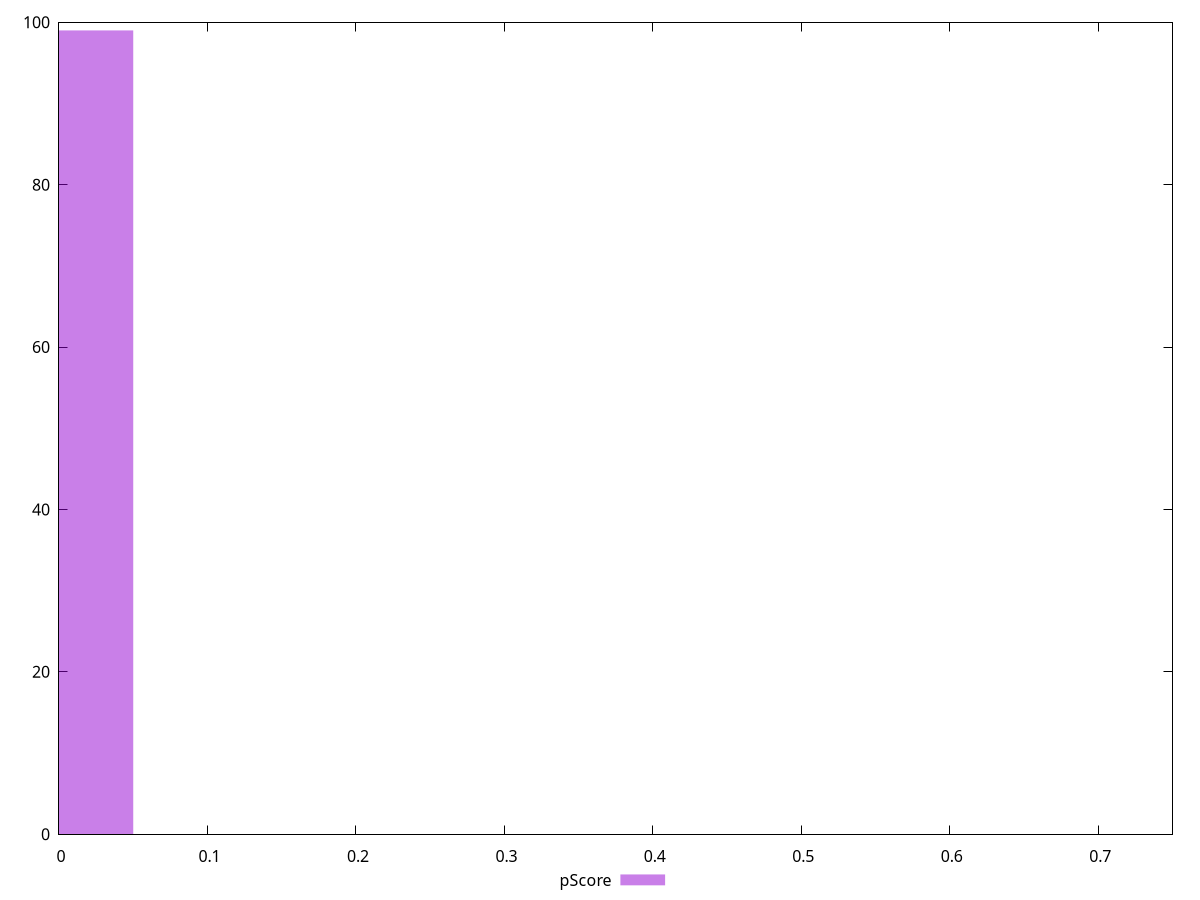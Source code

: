 reset

$pScore <<EOF
0.8 1
0 99
EOF

set key outside below
set boxwidth 0.1
set xrange [0:0.75]
set yrange [0:100]
set trange [0:100]
set style fill transparent solid 0.5 noborder
set terminal svg size 640, 490 enhanced background rgb 'white'
set output "report_00008_2021-01-22T20:58:29.167/uses-webp-images/samples/pages+cached/pScore/histogram.svg"

plot $pScore title "pScore" with boxes

reset
